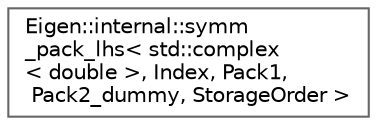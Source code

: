 digraph "Graphical Class Hierarchy"
{
 // LATEX_PDF_SIZE
  bgcolor="transparent";
  edge [fontname=Helvetica,fontsize=10,labelfontname=Helvetica,labelfontsize=10];
  node [fontname=Helvetica,fontsize=10,shape=box,height=0.2,width=0.4];
  rankdir="LR";
  Node0 [id="Node000000",label="Eigen::internal::symm\l_pack_lhs\< std::complex\l\< double \>, Index, Pack1,\l Pack2_dummy, StorageOrder \>",height=0.2,width=0.4,color="grey40", fillcolor="white", style="filled",URL="$structEigen_1_1internal_1_1symm__pack__lhs_3_01std_1_1complex_3_01double_01_4_00_01Index_00_01Pa394066d16d7227ca7ad3362280840d04.html",tooltip=" "];
}
